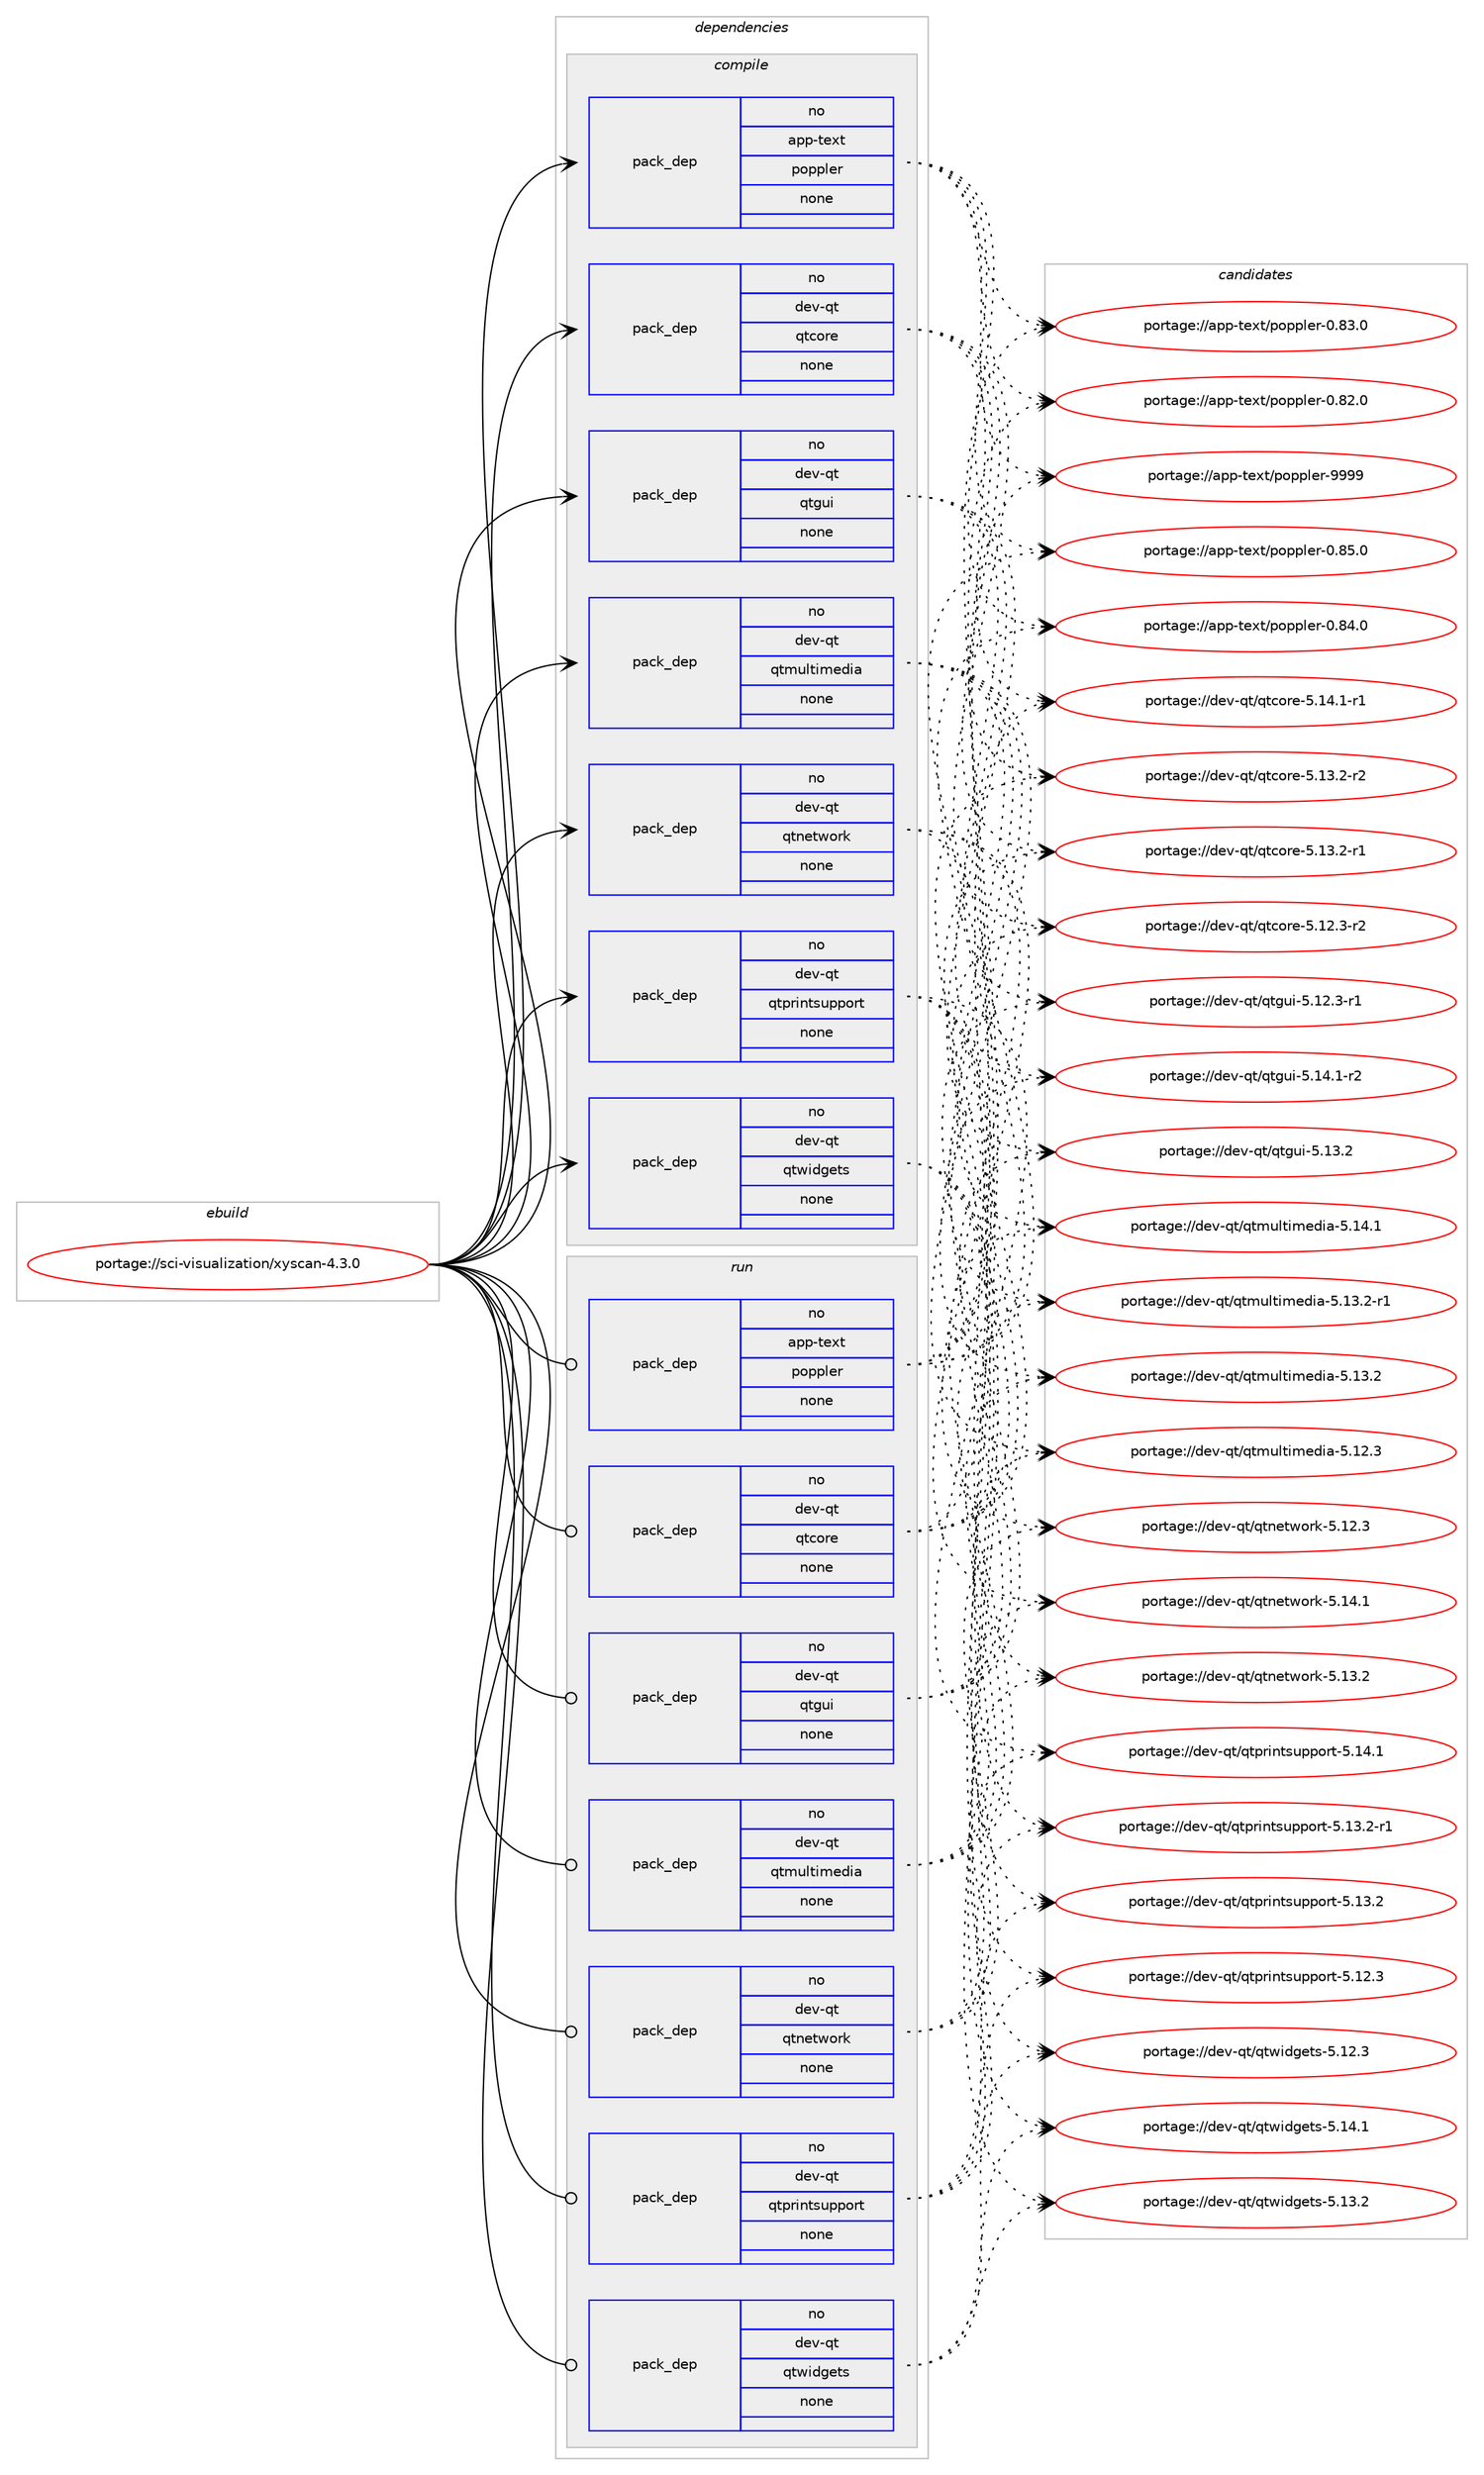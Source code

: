 digraph prolog {

# *************
# Graph options
# *************

newrank=true;
concentrate=true;
compound=true;
graph [rankdir=LR,fontname=Helvetica,fontsize=10,ranksep=1.5];#, ranksep=2.5, nodesep=0.2];
edge  [arrowhead=vee];
node  [fontname=Helvetica,fontsize=10];

# **********
# The ebuild
# **********

subgraph cluster_leftcol {
color=gray;
rank=same;
label=<<i>ebuild</i>>;
id [label="portage://sci-visualization/xyscan-4.3.0", color=red, width=4, href="../sci-visualization/xyscan-4.3.0.svg"];
}

# ****************
# The dependencies
# ****************

subgraph cluster_midcol {
color=gray;
label=<<i>dependencies</i>>;
subgraph cluster_compile {
fillcolor="#eeeeee";
style=filled;
label=<<i>compile</i>>;
subgraph pack60542 {
dependency76522 [label=<<TABLE BORDER="0" CELLBORDER="1" CELLSPACING="0" CELLPADDING="4" WIDTH="220"><TR><TD ROWSPAN="6" CELLPADDING="30">pack_dep</TD></TR><TR><TD WIDTH="110">no</TD></TR><TR><TD>app-text</TD></TR><TR><TD>poppler</TD></TR><TR><TD>none</TD></TR><TR><TD></TD></TR></TABLE>>, shape=none, color=blue];
}
id:e -> dependency76522:w [weight=20,style="solid",arrowhead="vee"];
subgraph pack60543 {
dependency76523 [label=<<TABLE BORDER="0" CELLBORDER="1" CELLSPACING="0" CELLPADDING="4" WIDTH="220"><TR><TD ROWSPAN="6" CELLPADDING="30">pack_dep</TD></TR><TR><TD WIDTH="110">no</TD></TR><TR><TD>dev-qt</TD></TR><TR><TD>qtcore</TD></TR><TR><TD>none</TD></TR><TR><TD></TD></TR></TABLE>>, shape=none, color=blue];
}
id:e -> dependency76523:w [weight=20,style="solid",arrowhead="vee"];
subgraph pack60544 {
dependency76524 [label=<<TABLE BORDER="0" CELLBORDER="1" CELLSPACING="0" CELLPADDING="4" WIDTH="220"><TR><TD ROWSPAN="6" CELLPADDING="30">pack_dep</TD></TR><TR><TD WIDTH="110">no</TD></TR><TR><TD>dev-qt</TD></TR><TR><TD>qtgui</TD></TR><TR><TD>none</TD></TR><TR><TD></TD></TR></TABLE>>, shape=none, color=blue];
}
id:e -> dependency76524:w [weight=20,style="solid",arrowhead="vee"];
subgraph pack60545 {
dependency76525 [label=<<TABLE BORDER="0" CELLBORDER="1" CELLSPACING="0" CELLPADDING="4" WIDTH="220"><TR><TD ROWSPAN="6" CELLPADDING="30">pack_dep</TD></TR><TR><TD WIDTH="110">no</TD></TR><TR><TD>dev-qt</TD></TR><TR><TD>qtmultimedia</TD></TR><TR><TD>none</TD></TR><TR><TD></TD></TR></TABLE>>, shape=none, color=blue];
}
id:e -> dependency76525:w [weight=20,style="solid",arrowhead="vee"];
subgraph pack60546 {
dependency76526 [label=<<TABLE BORDER="0" CELLBORDER="1" CELLSPACING="0" CELLPADDING="4" WIDTH="220"><TR><TD ROWSPAN="6" CELLPADDING="30">pack_dep</TD></TR><TR><TD WIDTH="110">no</TD></TR><TR><TD>dev-qt</TD></TR><TR><TD>qtnetwork</TD></TR><TR><TD>none</TD></TR><TR><TD></TD></TR></TABLE>>, shape=none, color=blue];
}
id:e -> dependency76526:w [weight=20,style="solid",arrowhead="vee"];
subgraph pack60547 {
dependency76527 [label=<<TABLE BORDER="0" CELLBORDER="1" CELLSPACING="0" CELLPADDING="4" WIDTH="220"><TR><TD ROWSPAN="6" CELLPADDING="30">pack_dep</TD></TR><TR><TD WIDTH="110">no</TD></TR><TR><TD>dev-qt</TD></TR><TR><TD>qtprintsupport</TD></TR><TR><TD>none</TD></TR><TR><TD></TD></TR></TABLE>>, shape=none, color=blue];
}
id:e -> dependency76527:w [weight=20,style="solid",arrowhead="vee"];
subgraph pack60548 {
dependency76528 [label=<<TABLE BORDER="0" CELLBORDER="1" CELLSPACING="0" CELLPADDING="4" WIDTH="220"><TR><TD ROWSPAN="6" CELLPADDING="30">pack_dep</TD></TR><TR><TD WIDTH="110">no</TD></TR><TR><TD>dev-qt</TD></TR><TR><TD>qtwidgets</TD></TR><TR><TD>none</TD></TR><TR><TD></TD></TR></TABLE>>, shape=none, color=blue];
}
id:e -> dependency76528:w [weight=20,style="solid",arrowhead="vee"];
}
subgraph cluster_compileandrun {
fillcolor="#eeeeee";
style=filled;
label=<<i>compile and run</i>>;
}
subgraph cluster_run {
fillcolor="#eeeeee";
style=filled;
label=<<i>run</i>>;
subgraph pack60549 {
dependency76529 [label=<<TABLE BORDER="0" CELLBORDER="1" CELLSPACING="0" CELLPADDING="4" WIDTH="220"><TR><TD ROWSPAN="6" CELLPADDING="30">pack_dep</TD></TR><TR><TD WIDTH="110">no</TD></TR><TR><TD>app-text</TD></TR><TR><TD>poppler</TD></TR><TR><TD>none</TD></TR><TR><TD></TD></TR></TABLE>>, shape=none, color=blue];
}
id:e -> dependency76529:w [weight=20,style="solid",arrowhead="odot"];
subgraph pack60550 {
dependency76530 [label=<<TABLE BORDER="0" CELLBORDER="1" CELLSPACING="0" CELLPADDING="4" WIDTH="220"><TR><TD ROWSPAN="6" CELLPADDING="30">pack_dep</TD></TR><TR><TD WIDTH="110">no</TD></TR><TR><TD>dev-qt</TD></TR><TR><TD>qtcore</TD></TR><TR><TD>none</TD></TR><TR><TD></TD></TR></TABLE>>, shape=none, color=blue];
}
id:e -> dependency76530:w [weight=20,style="solid",arrowhead="odot"];
subgraph pack60551 {
dependency76531 [label=<<TABLE BORDER="0" CELLBORDER="1" CELLSPACING="0" CELLPADDING="4" WIDTH="220"><TR><TD ROWSPAN="6" CELLPADDING="30">pack_dep</TD></TR><TR><TD WIDTH="110">no</TD></TR><TR><TD>dev-qt</TD></TR><TR><TD>qtgui</TD></TR><TR><TD>none</TD></TR><TR><TD></TD></TR></TABLE>>, shape=none, color=blue];
}
id:e -> dependency76531:w [weight=20,style="solid",arrowhead="odot"];
subgraph pack60552 {
dependency76532 [label=<<TABLE BORDER="0" CELLBORDER="1" CELLSPACING="0" CELLPADDING="4" WIDTH="220"><TR><TD ROWSPAN="6" CELLPADDING="30">pack_dep</TD></TR><TR><TD WIDTH="110">no</TD></TR><TR><TD>dev-qt</TD></TR><TR><TD>qtmultimedia</TD></TR><TR><TD>none</TD></TR><TR><TD></TD></TR></TABLE>>, shape=none, color=blue];
}
id:e -> dependency76532:w [weight=20,style="solid",arrowhead="odot"];
subgraph pack60553 {
dependency76533 [label=<<TABLE BORDER="0" CELLBORDER="1" CELLSPACING="0" CELLPADDING="4" WIDTH="220"><TR><TD ROWSPAN="6" CELLPADDING="30">pack_dep</TD></TR><TR><TD WIDTH="110">no</TD></TR><TR><TD>dev-qt</TD></TR><TR><TD>qtnetwork</TD></TR><TR><TD>none</TD></TR><TR><TD></TD></TR></TABLE>>, shape=none, color=blue];
}
id:e -> dependency76533:w [weight=20,style="solid",arrowhead="odot"];
subgraph pack60554 {
dependency76534 [label=<<TABLE BORDER="0" CELLBORDER="1" CELLSPACING="0" CELLPADDING="4" WIDTH="220"><TR><TD ROWSPAN="6" CELLPADDING="30">pack_dep</TD></TR><TR><TD WIDTH="110">no</TD></TR><TR><TD>dev-qt</TD></TR><TR><TD>qtprintsupport</TD></TR><TR><TD>none</TD></TR><TR><TD></TD></TR></TABLE>>, shape=none, color=blue];
}
id:e -> dependency76534:w [weight=20,style="solid",arrowhead="odot"];
subgraph pack60555 {
dependency76535 [label=<<TABLE BORDER="0" CELLBORDER="1" CELLSPACING="0" CELLPADDING="4" WIDTH="220"><TR><TD ROWSPAN="6" CELLPADDING="30">pack_dep</TD></TR><TR><TD WIDTH="110">no</TD></TR><TR><TD>dev-qt</TD></TR><TR><TD>qtwidgets</TD></TR><TR><TD>none</TD></TR><TR><TD></TD></TR></TABLE>>, shape=none, color=blue];
}
id:e -> dependency76535:w [weight=20,style="solid",arrowhead="odot"];
}
}

# **************
# The candidates
# **************

subgraph cluster_choices {
rank=same;
color=gray;
label=<<i>candidates</i>>;

subgraph choice60542 {
color=black;
nodesep=1;
choice9711211245116101120116471121111121121081011144557575757 [label="portage://app-text/poppler-9999", color=red, width=4,href="../app-text/poppler-9999.svg"];
choice97112112451161011201164711211111211210810111445484656534648 [label="portage://app-text/poppler-0.85.0", color=red, width=4,href="../app-text/poppler-0.85.0.svg"];
choice97112112451161011201164711211111211210810111445484656524648 [label="portage://app-text/poppler-0.84.0", color=red, width=4,href="../app-text/poppler-0.84.0.svg"];
choice97112112451161011201164711211111211210810111445484656514648 [label="portage://app-text/poppler-0.83.0", color=red, width=4,href="../app-text/poppler-0.83.0.svg"];
choice97112112451161011201164711211111211210810111445484656504648 [label="portage://app-text/poppler-0.82.0", color=red, width=4,href="../app-text/poppler-0.82.0.svg"];
dependency76522:e -> choice9711211245116101120116471121111121121081011144557575757:w [style=dotted,weight="100"];
dependency76522:e -> choice97112112451161011201164711211111211210810111445484656534648:w [style=dotted,weight="100"];
dependency76522:e -> choice97112112451161011201164711211111211210810111445484656524648:w [style=dotted,weight="100"];
dependency76522:e -> choice97112112451161011201164711211111211210810111445484656514648:w [style=dotted,weight="100"];
dependency76522:e -> choice97112112451161011201164711211111211210810111445484656504648:w [style=dotted,weight="100"];
}
subgraph choice60543 {
color=black;
nodesep=1;
choice100101118451131164711311699111114101455346495246494511449 [label="portage://dev-qt/qtcore-5.14.1-r1", color=red, width=4,href="../dev-qt/qtcore-5.14.1-r1.svg"];
choice100101118451131164711311699111114101455346495146504511450 [label="portage://dev-qt/qtcore-5.13.2-r2", color=red, width=4,href="../dev-qt/qtcore-5.13.2-r2.svg"];
choice100101118451131164711311699111114101455346495146504511449 [label="portage://dev-qt/qtcore-5.13.2-r1", color=red, width=4,href="../dev-qt/qtcore-5.13.2-r1.svg"];
choice100101118451131164711311699111114101455346495046514511450 [label="portage://dev-qt/qtcore-5.12.3-r2", color=red, width=4,href="../dev-qt/qtcore-5.12.3-r2.svg"];
dependency76523:e -> choice100101118451131164711311699111114101455346495246494511449:w [style=dotted,weight="100"];
dependency76523:e -> choice100101118451131164711311699111114101455346495146504511450:w [style=dotted,weight="100"];
dependency76523:e -> choice100101118451131164711311699111114101455346495146504511449:w [style=dotted,weight="100"];
dependency76523:e -> choice100101118451131164711311699111114101455346495046514511450:w [style=dotted,weight="100"];
}
subgraph choice60544 {
color=black;
nodesep=1;
choice1001011184511311647113116103117105455346495246494511450 [label="portage://dev-qt/qtgui-5.14.1-r2", color=red, width=4,href="../dev-qt/qtgui-5.14.1-r2.svg"];
choice100101118451131164711311610311710545534649514650 [label="portage://dev-qt/qtgui-5.13.2", color=red, width=4,href="../dev-qt/qtgui-5.13.2.svg"];
choice1001011184511311647113116103117105455346495046514511449 [label="portage://dev-qt/qtgui-5.12.3-r1", color=red, width=4,href="../dev-qt/qtgui-5.12.3-r1.svg"];
dependency76524:e -> choice1001011184511311647113116103117105455346495246494511450:w [style=dotted,weight="100"];
dependency76524:e -> choice100101118451131164711311610311710545534649514650:w [style=dotted,weight="100"];
dependency76524:e -> choice1001011184511311647113116103117105455346495046514511449:w [style=dotted,weight="100"];
}
subgraph choice60545 {
color=black;
nodesep=1;
choice10010111845113116471131161091171081161051091011001059745534649524649 [label="portage://dev-qt/qtmultimedia-5.14.1", color=red, width=4,href="../dev-qt/qtmultimedia-5.14.1.svg"];
choice100101118451131164711311610911710811610510910110010597455346495146504511449 [label="portage://dev-qt/qtmultimedia-5.13.2-r1", color=red, width=4,href="../dev-qt/qtmultimedia-5.13.2-r1.svg"];
choice10010111845113116471131161091171081161051091011001059745534649514650 [label="portage://dev-qt/qtmultimedia-5.13.2", color=red, width=4,href="../dev-qt/qtmultimedia-5.13.2.svg"];
choice10010111845113116471131161091171081161051091011001059745534649504651 [label="portage://dev-qt/qtmultimedia-5.12.3", color=red, width=4,href="../dev-qt/qtmultimedia-5.12.3.svg"];
dependency76525:e -> choice10010111845113116471131161091171081161051091011001059745534649524649:w [style=dotted,weight="100"];
dependency76525:e -> choice100101118451131164711311610911710811610510910110010597455346495146504511449:w [style=dotted,weight="100"];
dependency76525:e -> choice10010111845113116471131161091171081161051091011001059745534649514650:w [style=dotted,weight="100"];
dependency76525:e -> choice10010111845113116471131161091171081161051091011001059745534649504651:w [style=dotted,weight="100"];
}
subgraph choice60546 {
color=black;
nodesep=1;
choice100101118451131164711311611010111611911111410745534649524649 [label="portage://dev-qt/qtnetwork-5.14.1", color=red, width=4,href="../dev-qt/qtnetwork-5.14.1.svg"];
choice100101118451131164711311611010111611911111410745534649514650 [label="portage://dev-qt/qtnetwork-5.13.2", color=red, width=4,href="../dev-qt/qtnetwork-5.13.2.svg"];
choice100101118451131164711311611010111611911111410745534649504651 [label="portage://dev-qt/qtnetwork-5.12.3", color=red, width=4,href="../dev-qt/qtnetwork-5.12.3.svg"];
dependency76526:e -> choice100101118451131164711311611010111611911111410745534649524649:w [style=dotted,weight="100"];
dependency76526:e -> choice100101118451131164711311611010111611911111410745534649514650:w [style=dotted,weight="100"];
dependency76526:e -> choice100101118451131164711311611010111611911111410745534649504651:w [style=dotted,weight="100"];
}
subgraph choice60547 {
color=black;
nodesep=1;
choice100101118451131164711311611211410511011611511711211211111411645534649524649 [label="portage://dev-qt/qtprintsupport-5.14.1", color=red, width=4,href="../dev-qt/qtprintsupport-5.14.1.svg"];
choice1001011184511311647113116112114105110116115117112112111114116455346495146504511449 [label="portage://dev-qt/qtprintsupport-5.13.2-r1", color=red, width=4,href="../dev-qt/qtprintsupport-5.13.2-r1.svg"];
choice100101118451131164711311611211410511011611511711211211111411645534649514650 [label="portage://dev-qt/qtprintsupport-5.13.2", color=red, width=4,href="../dev-qt/qtprintsupport-5.13.2.svg"];
choice100101118451131164711311611211410511011611511711211211111411645534649504651 [label="portage://dev-qt/qtprintsupport-5.12.3", color=red, width=4,href="../dev-qt/qtprintsupport-5.12.3.svg"];
dependency76527:e -> choice100101118451131164711311611211410511011611511711211211111411645534649524649:w [style=dotted,weight="100"];
dependency76527:e -> choice1001011184511311647113116112114105110116115117112112111114116455346495146504511449:w [style=dotted,weight="100"];
dependency76527:e -> choice100101118451131164711311611211410511011611511711211211111411645534649514650:w [style=dotted,weight="100"];
dependency76527:e -> choice100101118451131164711311611211410511011611511711211211111411645534649504651:w [style=dotted,weight="100"];
}
subgraph choice60548 {
color=black;
nodesep=1;
choice100101118451131164711311611910510010310111611545534649524649 [label="portage://dev-qt/qtwidgets-5.14.1", color=red, width=4,href="../dev-qt/qtwidgets-5.14.1.svg"];
choice100101118451131164711311611910510010310111611545534649514650 [label="portage://dev-qt/qtwidgets-5.13.2", color=red, width=4,href="../dev-qt/qtwidgets-5.13.2.svg"];
choice100101118451131164711311611910510010310111611545534649504651 [label="portage://dev-qt/qtwidgets-5.12.3", color=red, width=4,href="../dev-qt/qtwidgets-5.12.3.svg"];
dependency76528:e -> choice100101118451131164711311611910510010310111611545534649524649:w [style=dotted,weight="100"];
dependency76528:e -> choice100101118451131164711311611910510010310111611545534649514650:w [style=dotted,weight="100"];
dependency76528:e -> choice100101118451131164711311611910510010310111611545534649504651:w [style=dotted,weight="100"];
}
subgraph choice60549 {
color=black;
nodesep=1;
choice9711211245116101120116471121111121121081011144557575757 [label="portage://app-text/poppler-9999", color=red, width=4,href="../app-text/poppler-9999.svg"];
choice97112112451161011201164711211111211210810111445484656534648 [label="portage://app-text/poppler-0.85.0", color=red, width=4,href="../app-text/poppler-0.85.0.svg"];
choice97112112451161011201164711211111211210810111445484656524648 [label="portage://app-text/poppler-0.84.0", color=red, width=4,href="../app-text/poppler-0.84.0.svg"];
choice97112112451161011201164711211111211210810111445484656514648 [label="portage://app-text/poppler-0.83.0", color=red, width=4,href="../app-text/poppler-0.83.0.svg"];
choice97112112451161011201164711211111211210810111445484656504648 [label="portage://app-text/poppler-0.82.0", color=red, width=4,href="../app-text/poppler-0.82.0.svg"];
dependency76529:e -> choice9711211245116101120116471121111121121081011144557575757:w [style=dotted,weight="100"];
dependency76529:e -> choice97112112451161011201164711211111211210810111445484656534648:w [style=dotted,weight="100"];
dependency76529:e -> choice97112112451161011201164711211111211210810111445484656524648:w [style=dotted,weight="100"];
dependency76529:e -> choice97112112451161011201164711211111211210810111445484656514648:w [style=dotted,weight="100"];
dependency76529:e -> choice97112112451161011201164711211111211210810111445484656504648:w [style=dotted,weight="100"];
}
subgraph choice60550 {
color=black;
nodesep=1;
choice100101118451131164711311699111114101455346495246494511449 [label="portage://dev-qt/qtcore-5.14.1-r1", color=red, width=4,href="../dev-qt/qtcore-5.14.1-r1.svg"];
choice100101118451131164711311699111114101455346495146504511450 [label="portage://dev-qt/qtcore-5.13.2-r2", color=red, width=4,href="../dev-qt/qtcore-5.13.2-r2.svg"];
choice100101118451131164711311699111114101455346495146504511449 [label="portage://dev-qt/qtcore-5.13.2-r1", color=red, width=4,href="../dev-qt/qtcore-5.13.2-r1.svg"];
choice100101118451131164711311699111114101455346495046514511450 [label="portage://dev-qt/qtcore-5.12.3-r2", color=red, width=4,href="../dev-qt/qtcore-5.12.3-r2.svg"];
dependency76530:e -> choice100101118451131164711311699111114101455346495246494511449:w [style=dotted,weight="100"];
dependency76530:e -> choice100101118451131164711311699111114101455346495146504511450:w [style=dotted,weight="100"];
dependency76530:e -> choice100101118451131164711311699111114101455346495146504511449:w [style=dotted,weight="100"];
dependency76530:e -> choice100101118451131164711311699111114101455346495046514511450:w [style=dotted,weight="100"];
}
subgraph choice60551 {
color=black;
nodesep=1;
choice1001011184511311647113116103117105455346495246494511450 [label="portage://dev-qt/qtgui-5.14.1-r2", color=red, width=4,href="../dev-qt/qtgui-5.14.1-r2.svg"];
choice100101118451131164711311610311710545534649514650 [label="portage://dev-qt/qtgui-5.13.2", color=red, width=4,href="../dev-qt/qtgui-5.13.2.svg"];
choice1001011184511311647113116103117105455346495046514511449 [label="portage://dev-qt/qtgui-5.12.3-r1", color=red, width=4,href="../dev-qt/qtgui-5.12.3-r1.svg"];
dependency76531:e -> choice1001011184511311647113116103117105455346495246494511450:w [style=dotted,weight="100"];
dependency76531:e -> choice100101118451131164711311610311710545534649514650:w [style=dotted,weight="100"];
dependency76531:e -> choice1001011184511311647113116103117105455346495046514511449:w [style=dotted,weight="100"];
}
subgraph choice60552 {
color=black;
nodesep=1;
choice10010111845113116471131161091171081161051091011001059745534649524649 [label="portage://dev-qt/qtmultimedia-5.14.1", color=red, width=4,href="../dev-qt/qtmultimedia-5.14.1.svg"];
choice100101118451131164711311610911710811610510910110010597455346495146504511449 [label="portage://dev-qt/qtmultimedia-5.13.2-r1", color=red, width=4,href="../dev-qt/qtmultimedia-5.13.2-r1.svg"];
choice10010111845113116471131161091171081161051091011001059745534649514650 [label="portage://dev-qt/qtmultimedia-5.13.2", color=red, width=4,href="../dev-qt/qtmultimedia-5.13.2.svg"];
choice10010111845113116471131161091171081161051091011001059745534649504651 [label="portage://dev-qt/qtmultimedia-5.12.3", color=red, width=4,href="../dev-qt/qtmultimedia-5.12.3.svg"];
dependency76532:e -> choice10010111845113116471131161091171081161051091011001059745534649524649:w [style=dotted,weight="100"];
dependency76532:e -> choice100101118451131164711311610911710811610510910110010597455346495146504511449:w [style=dotted,weight="100"];
dependency76532:e -> choice10010111845113116471131161091171081161051091011001059745534649514650:w [style=dotted,weight="100"];
dependency76532:e -> choice10010111845113116471131161091171081161051091011001059745534649504651:w [style=dotted,weight="100"];
}
subgraph choice60553 {
color=black;
nodesep=1;
choice100101118451131164711311611010111611911111410745534649524649 [label="portage://dev-qt/qtnetwork-5.14.1", color=red, width=4,href="../dev-qt/qtnetwork-5.14.1.svg"];
choice100101118451131164711311611010111611911111410745534649514650 [label="portage://dev-qt/qtnetwork-5.13.2", color=red, width=4,href="../dev-qt/qtnetwork-5.13.2.svg"];
choice100101118451131164711311611010111611911111410745534649504651 [label="portage://dev-qt/qtnetwork-5.12.3", color=red, width=4,href="../dev-qt/qtnetwork-5.12.3.svg"];
dependency76533:e -> choice100101118451131164711311611010111611911111410745534649524649:w [style=dotted,weight="100"];
dependency76533:e -> choice100101118451131164711311611010111611911111410745534649514650:w [style=dotted,weight="100"];
dependency76533:e -> choice100101118451131164711311611010111611911111410745534649504651:w [style=dotted,weight="100"];
}
subgraph choice60554 {
color=black;
nodesep=1;
choice100101118451131164711311611211410511011611511711211211111411645534649524649 [label="portage://dev-qt/qtprintsupport-5.14.1", color=red, width=4,href="../dev-qt/qtprintsupport-5.14.1.svg"];
choice1001011184511311647113116112114105110116115117112112111114116455346495146504511449 [label="portage://dev-qt/qtprintsupport-5.13.2-r1", color=red, width=4,href="../dev-qt/qtprintsupport-5.13.2-r1.svg"];
choice100101118451131164711311611211410511011611511711211211111411645534649514650 [label="portage://dev-qt/qtprintsupport-5.13.2", color=red, width=4,href="../dev-qt/qtprintsupport-5.13.2.svg"];
choice100101118451131164711311611211410511011611511711211211111411645534649504651 [label="portage://dev-qt/qtprintsupport-5.12.3", color=red, width=4,href="../dev-qt/qtprintsupport-5.12.3.svg"];
dependency76534:e -> choice100101118451131164711311611211410511011611511711211211111411645534649524649:w [style=dotted,weight="100"];
dependency76534:e -> choice1001011184511311647113116112114105110116115117112112111114116455346495146504511449:w [style=dotted,weight="100"];
dependency76534:e -> choice100101118451131164711311611211410511011611511711211211111411645534649514650:w [style=dotted,weight="100"];
dependency76534:e -> choice100101118451131164711311611211410511011611511711211211111411645534649504651:w [style=dotted,weight="100"];
}
subgraph choice60555 {
color=black;
nodesep=1;
choice100101118451131164711311611910510010310111611545534649524649 [label="portage://dev-qt/qtwidgets-5.14.1", color=red, width=4,href="../dev-qt/qtwidgets-5.14.1.svg"];
choice100101118451131164711311611910510010310111611545534649514650 [label="portage://dev-qt/qtwidgets-5.13.2", color=red, width=4,href="../dev-qt/qtwidgets-5.13.2.svg"];
choice100101118451131164711311611910510010310111611545534649504651 [label="portage://dev-qt/qtwidgets-5.12.3", color=red, width=4,href="../dev-qt/qtwidgets-5.12.3.svg"];
dependency76535:e -> choice100101118451131164711311611910510010310111611545534649524649:w [style=dotted,weight="100"];
dependency76535:e -> choice100101118451131164711311611910510010310111611545534649514650:w [style=dotted,weight="100"];
dependency76535:e -> choice100101118451131164711311611910510010310111611545534649504651:w [style=dotted,weight="100"];
}
}

}
